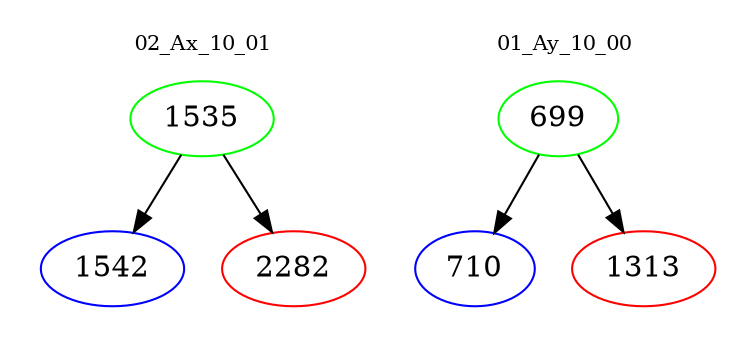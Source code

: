 digraph{
subgraph cluster_0 {
color = white
label = "02_Ax_10_01";
fontsize=10;
T0_1535 [label="1535", color="green"]
T0_1535 -> T0_1542 [color="black"]
T0_1542 [label="1542", color="blue"]
T0_1535 -> T0_2282 [color="black"]
T0_2282 [label="2282", color="red"]
}
subgraph cluster_1 {
color = white
label = "01_Ay_10_00";
fontsize=10;
T1_699 [label="699", color="green"]
T1_699 -> T1_710 [color="black"]
T1_710 [label="710", color="blue"]
T1_699 -> T1_1313 [color="black"]
T1_1313 [label="1313", color="red"]
}
}
